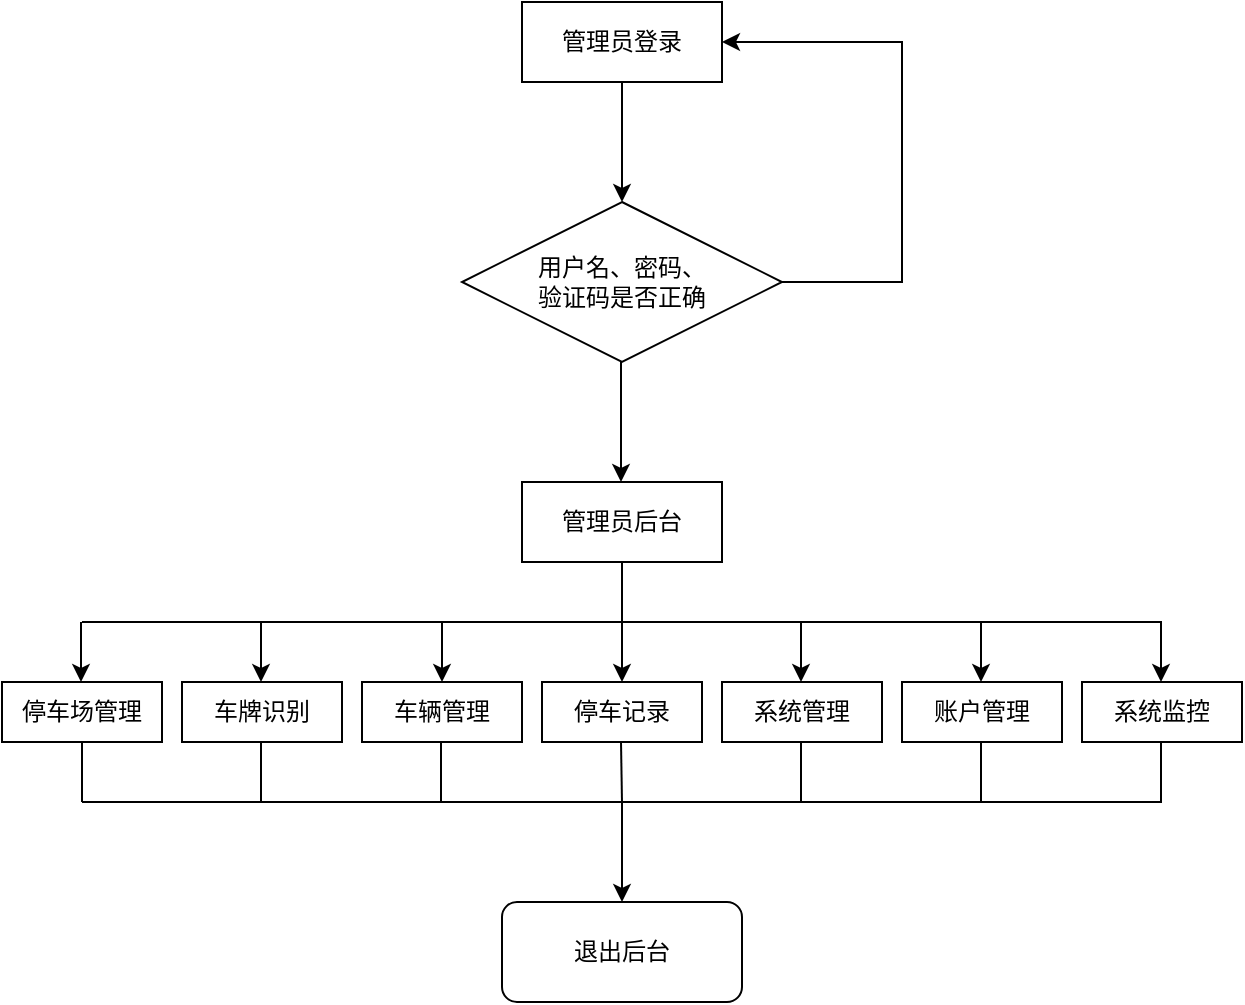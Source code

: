 <mxfile version="21.3.6" type="github">
  <diagram name="Page-1" id="p-Idm_zQID8yh4d82tUK">
    <mxGraphModel dx="1034" dy="462" grid="1" gridSize="10" guides="1" tooltips="1" connect="1" arrows="1" fold="1" page="1" pageScale="1" pageWidth="827" pageHeight="1169" math="0" shadow="0">
      <root>
        <mxCell id="0" />
        <mxCell id="1" parent="0" />
        <mxCell id="8hNLOZBuiXBLRBhqS7z1-1" value="管理员登录" style="rounded=0;whiteSpace=wrap;html=1;" vertex="1" parent="1">
          <mxGeometry x="310" width="100" height="40" as="geometry" />
        </mxCell>
        <mxCell id="8hNLOZBuiXBLRBhqS7z1-2" value="" style="endArrow=classic;html=1;rounded=0;exitX=0.5;exitY=1;exitDx=0;exitDy=0;" edge="1" parent="1" source="8hNLOZBuiXBLRBhqS7z1-1" target="8hNLOZBuiXBLRBhqS7z1-3">
          <mxGeometry width="50" height="50" relative="1" as="geometry">
            <mxPoint x="390" y="270" as="sourcePoint" />
            <mxPoint x="360" y="80" as="targetPoint" />
          </mxGeometry>
        </mxCell>
        <mxCell id="8hNLOZBuiXBLRBhqS7z1-3" value="用户名、密码、&lt;br&gt;验证码是否正确" style="rhombus;whiteSpace=wrap;html=1;" vertex="1" parent="1">
          <mxGeometry x="280" y="100" width="160" height="80" as="geometry" />
        </mxCell>
        <mxCell id="8hNLOZBuiXBLRBhqS7z1-4" value="" style="endArrow=classic;html=1;rounded=0;exitX=1;exitY=0.5;exitDx=0;exitDy=0;entryX=1;entryY=0.5;entryDx=0;entryDy=0;" edge="1" parent="1" source="8hNLOZBuiXBLRBhqS7z1-3" target="8hNLOZBuiXBLRBhqS7z1-1">
          <mxGeometry width="50" height="50" relative="1" as="geometry">
            <mxPoint x="390" y="270" as="sourcePoint" />
            <mxPoint x="500" y="-90" as="targetPoint" />
            <Array as="points">
              <mxPoint x="500" y="140" />
              <mxPoint x="500" y="20" />
            </Array>
          </mxGeometry>
        </mxCell>
        <mxCell id="8hNLOZBuiXBLRBhqS7z1-6" value="" style="endArrow=classic;html=1;rounded=0;exitX=0.5;exitY=1;exitDx=0;exitDy=0;" edge="1" parent="1">
          <mxGeometry width="50" height="50" relative="1" as="geometry">
            <mxPoint x="359.5" y="180" as="sourcePoint" />
            <mxPoint x="359.5" y="240" as="targetPoint" />
          </mxGeometry>
        </mxCell>
        <mxCell id="8hNLOZBuiXBLRBhqS7z1-7" value="管理员后台" style="rounded=0;whiteSpace=wrap;html=1;" vertex="1" parent="1">
          <mxGeometry x="310" y="240" width="100" height="40" as="geometry" />
        </mxCell>
        <mxCell id="8hNLOZBuiXBLRBhqS7z1-8" value="" style="endArrow=none;html=1;rounded=0;exitX=0.5;exitY=1;exitDx=0;exitDy=0;" edge="1" parent="1" source="8hNLOZBuiXBLRBhqS7z1-7">
          <mxGeometry width="50" height="50" relative="1" as="geometry">
            <mxPoint x="390" y="270" as="sourcePoint" />
            <mxPoint x="360" y="310" as="targetPoint" />
          </mxGeometry>
        </mxCell>
        <mxCell id="8hNLOZBuiXBLRBhqS7z1-10" value="" style="endArrow=none;html=1;rounded=0;" edge="1" parent="1">
          <mxGeometry width="50" height="50" relative="1" as="geometry">
            <mxPoint x="90" y="310" as="sourcePoint" />
            <mxPoint x="630" y="310" as="targetPoint" />
          </mxGeometry>
        </mxCell>
        <mxCell id="8hNLOZBuiXBLRBhqS7z1-12" value="" style="endArrow=classic;html=1;rounded=0;" edge="1" parent="1">
          <mxGeometry width="50" height="50" relative="1" as="geometry">
            <mxPoint x="89.5" y="310" as="sourcePoint" />
            <mxPoint x="89.5" y="340" as="targetPoint" />
          </mxGeometry>
        </mxCell>
        <mxCell id="8hNLOZBuiXBLRBhqS7z1-13" value="" style="endArrow=classic;html=1;rounded=0;" edge="1" parent="1">
          <mxGeometry width="50" height="50" relative="1" as="geometry">
            <mxPoint x="179.5" y="310" as="sourcePoint" />
            <mxPoint x="179.5" y="340" as="targetPoint" />
          </mxGeometry>
        </mxCell>
        <mxCell id="8hNLOZBuiXBLRBhqS7z1-14" value="" style="endArrow=classic;html=1;rounded=0;" edge="1" parent="1">
          <mxGeometry width="50" height="50" relative="1" as="geometry">
            <mxPoint x="270" y="310" as="sourcePoint" />
            <mxPoint x="270" y="340" as="targetPoint" />
          </mxGeometry>
        </mxCell>
        <mxCell id="8hNLOZBuiXBLRBhqS7z1-15" value="" style="endArrow=classic;html=1;rounded=0;" edge="1" parent="1">
          <mxGeometry width="50" height="50" relative="1" as="geometry">
            <mxPoint x="360" y="310" as="sourcePoint" />
            <mxPoint x="360" y="340" as="targetPoint" />
          </mxGeometry>
        </mxCell>
        <mxCell id="8hNLOZBuiXBLRBhqS7z1-16" value="" style="endArrow=classic;html=1;rounded=0;" edge="1" parent="1">
          <mxGeometry width="50" height="50" relative="1" as="geometry">
            <mxPoint x="629.5" y="310" as="sourcePoint" />
            <mxPoint x="629.5" y="340" as="targetPoint" />
          </mxGeometry>
        </mxCell>
        <mxCell id="8hNLOZBuiXBLRBhqS7z1-17" value="" style="endArrow=classic;html=1;rounded=0;" edge="1" parent="1">
          <mxGeometry width="50" height="50" relative="1" as="geometry">
            <mxPoint x="539.5" y="310" as="sourcePoint" />
            <mxPoint x="539.5" y="340" as="targetPoint" />
          </mxGeometry>
        </mxCell>
        <mxCell id="8hNLOZBuiXBLRBhqS7z1-18" value="" style="endArrow=classic;html=1;rounded=0;" edge="1" parent="1">
          <mxGeometry width="50" height="50" relative="1" as="geometry">
            <mxPoint x="449.5" y="310" as="sourcePoint" />
            <mxPoint x="449.5" y="340" as="targetPoint" />
          </mxGeometry>
        </mxCell>
        <mxCell id="8hNLOZBuiXBLRBhqS7z1-19" value="停车场管理" style="rounded=0;whiteSpace=wrap;html=1;" vertex="1" parent="1">
          <mxGeometry x="50" y="340" width="80" height="30" as="geometry" />
        </mxCell>
        <mxCell id="8hNLOZBuiXBLRBhqS7z1-20" value="车牌识别" style="rounded=0;whiteSpace=wrap;html=1;" vertex="1" parent="1">
          <mxGeometry x="140" y="340" width="80" height="30" as="geometry" />
        </mxCell>
        <mxCell id="8hNLOZBuiXBLRBhqS7z1-21" value="车辆管理" style="rounded=0;whiteSpace=wrap;html=1;" vertex="1" parent="1">
          <mxGeometry x="230" y="340" width="80" height="30" as="geometry" />
        </mxCell>
        <mxCell id="8hNLOZBuiXBLRBhqS7z1-22" value="停车记录" style="rounded=0;whiteSpace=wrap;html=1;" vertex="1" parent="1">
          <mxGeometry x="320" y="340" width="80" height="30" as="geometry" />
        </mxCell>
        <mxCell id="8hNLOZBuiXBLRBhqS7z1-24" value="系统监控" style="rounded=0;whiteSpace=wrap;html=1;" vertex="1" parent="1">
          <mxGeometry x="590" y="340" width="80" height="30" as="geometry" />
        </mxCell>
        <mxCell id="8hNLOZBuiXBLRBhqS7z1-25" value="账户管理" style="rounded=0;whiteSpace=wrap;html=1;" vertex="1" parent="1">
          <mxGeometry x="500" y="340" width="80" height="30" as="geometry" />
        </mxCell>
        <mxCell id="8hNLOZBuiXBLRBhqS7z1-26" value="系统管理" style="rounded=0;whiteSpace=wrap;html=1;" vertex="1" parent="1">
          <mxGeometry x="410" y="340" width="80" height="30" as="geometry" />
        </mxCell>
        <mxCell id="8hNLOZBuiXBLRBhqS7z1-30" value="" style="endArrow=none;html=1;rounded=0;" edge="1" parent="1">
          <mxGeometry width="50" height="50" relative="1" as="geometry">
            <mxPoint x="90" y="400" as="sourcePoint" />
            <mxPoint x="630" y="400" as="targetPoint" />
          </mxGeometry>
        </mxCell>
        <mxCell id="8hNLOZBuiXBLRBhqS7z1-32" value="" style="endArrow=none;html=1;rounded=0;exitX=0.5;exitY=1;exitDx=0;exitDy=0;" edge="1" parent="1" source="8hNLOZBuiXBLRBhqS7z1-19">
          <mxGeometry width="50" height="50" relative="1" as="geometry">
            <mxPoint x="390" y="370" as="sourcePoint" />
            <mxPoint x="90" y="400" as="targetPoint" />
          </mxGeometry>
        </mxCell>
        <mxCell id="8hNLOZBuiXBLRBhqS7z1-33" value="" style="endArrow=none;html=1;rounded=0;exitX=0.5;exitY=1;exitDx=0;exitDy=0;" edge="1" parent="1">
          <mxGeometry width="50" height="50" relative="1" as="geometry">
            <mxPoint x="179.5" y="370" as="sourcePoint" />
            <mxPoint x="179.5" y="400" as="targetPoint" />
          </mxGeometry>
        </mxCell>
        <mxCell id="8hNLOZBuiXBLRBhqS7z1-34" value="" style="endArrow=none;html=1;rounded=0;exitX=0.5;exitY=1;exitDx=0;exitDy=0;" edge="1" parent="1">
          <mxGeometry width="50" height="50" relative="1" as="geometry">
            <mxPoint x="269.5" y="370" as="sourcePoint" />
            <mxPoint x="269.5" y="400" as="targetPoint" />
          </mxGeometry>
        </mxCell>
        <mxCell id="8hNLOZBuiXBLRBhqS7z1-35" value="" style="endArrow=none;html=1;rounded=0;exitX=0.5;exitY=1;exitDx=0;exitDy=0;" edge="1" parent="1">
          <mxGeometry width="50" height="50" relative="1" as="geometry">
            <mxPoint x="359.5" y="370" as="sourcePoint" />
            <mxPoint x="360" y="400" as="targetPoint" />
          </mxGeometry>
        </mxCell>
        <mxCell id="8hNLOZBuiXBLRBhqS7z1-36" value="" style="endArrow=none;html=1;rounded=0;exitX=0.5;exitY=1;exitDx=0;exitDy=0;" edge="1" parent="1">
          <mxGeometry width="50" height="50" relative="1" as="geometry">
            <mxPoint x="449.5" y="370" as="sourcePoint" />
            <mxPoint x="449.5" y="400" as="targetPoint" />
          </mxGeometry>
        </mxCell>
        <mxCell id="8hNLOZBuiXBLRBhqS7z1-37" value="" style="endArrow=none;html=1;rounded=0;exitX=0.5;exitY=1;exitDx=0;exitDy=0;" edge="1" parent="1">
          <mxGeometry width="50" height="50" relative="1" as="geometry">
            <mxPoint x="539.5" y="370" as="sourcePoint" />
            <mxPoint x="539.5" y="400" as="targetPoint" />
          </mxGeometry>
        </mxCell>
        <mxCell id="8hNLOZBuiXBLRBhqS7z1-38" value="" style="endArrow=none;html=1;rounded=0;exitX=0.5;exitY=1;exitDx=0;exitDy=0;" edge="1" parent="1">
          <mxGeometry width="50" height="50" relative="1" as="geometry">
            <mxPoint x="629.5" y="370" as="sourcePoint" />
            <mxPoint x="629.5" y="400" as="targetPoint" />
          </mxGeometry>
        </mxCell>
        <mxCell id="8hNLOZBuiXBLRBhqS7z1-39" value="" style="endArrow=classic;html=1;rounded=0;" edge="1" parent="1" target="8hNLOZBuiXBLRBhqS7z1-40">
          <mxGeometry width="50" height="50" relative="1" as="geometry">
            <mxPoint x="360" y="400" as="sourcePoint" />
            <mxPoint x="360" y="440" as="targetPoint" />
          </mxGeometry>
        </mxCell>
        <mxCell id="8hNLOZBuiXBLRBhqS7z1-40" value="退出后台" style="rounded=1;whiteSpace=wrap;html=1;" vertex="1" parent="1">
          <mxGeometry x="300" y="450" width="120" height="50" as="geometry" />
        </mxCell>
      </root>
    </mxGraphModel>
  </diagram>
</mxfile>
